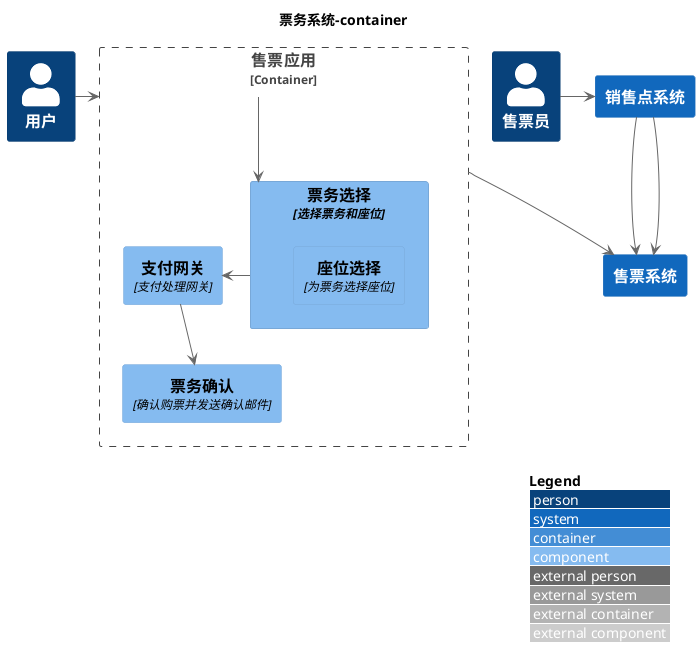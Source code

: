 @startuml
top to bottom direction

!include <C4/C4_Container>
!include <C4/C4_Context>
!include <C4/C4_Component>

!define PINK #FF80AB
!define DARK_GRAY #666666
!define ORANGE #FFAB40
!define BLUE #42A5F5
!define GREEN #66BB6A
LAYOUT_WITH_LEGEND()

title 票务系统-container

Person(customer, "用户")

System(ticketing_system, "售票系统")

Container_Boundary(app, "售票应用", "Web售票应用") {
  Component(ticketSelection, "票务选择", "选择票务和座位") {
    Component(seatSelection, "座位选择", "为票务选择座位")
  }
  Component(paymentGateway, "支付网关", "支付处理网关")
  Component(ticketConfirmation, "票务确认", "确认购票并发送确认邮件")
}
Person(ticketSeller, "售票员")
System(pos, "销售点系统")

customer -> app
app -down-> ticketSelection
ticketSelection -> paymentGateway
paymentGateway -down-> ticketConfirmation
ticketSeller -> pos
pos -> ticketing_system

app -down-> ticketing_system
pos -down-> ticketing_system
@enduml